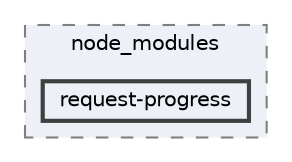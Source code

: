 digraph "C:/Users/arisc/OneDrive/Documents/GitHub/FINAL/EcoEats-Project/node_modules/request-progress"
{
 // LATEX_PDF_SIZE
  bgcolor="transparent";
  edge [fontname=Helvetica,fontsize=10,labelfontname=Helvetica,labelfontsize=10];
  node [fontname=Helvetica,fontsize=10,shape=box,height=0.2,width=0.4];
  compound=true
  subgraph clusterdir_5091f2b68170d33f954320199e2fed0a {
    graph [ bgcolor="#edf0f7", pencolor="grey50", label="node_modules", fontname=Helvetica,fontsize=10 style="filled,dashed", URL="dir_5091f2b68170d33f954320199e2fed0a.html",tooltip=""]
  dir_5501513ebe39620f3859cf92a8f589d6 [label="request-progress", fillcolor="#edf0f7", color="grey25", style="filled,bold", URL="dir_5501513ebe39620f3859cf92a8f589d6.html",tooltip=""];
  }
}
